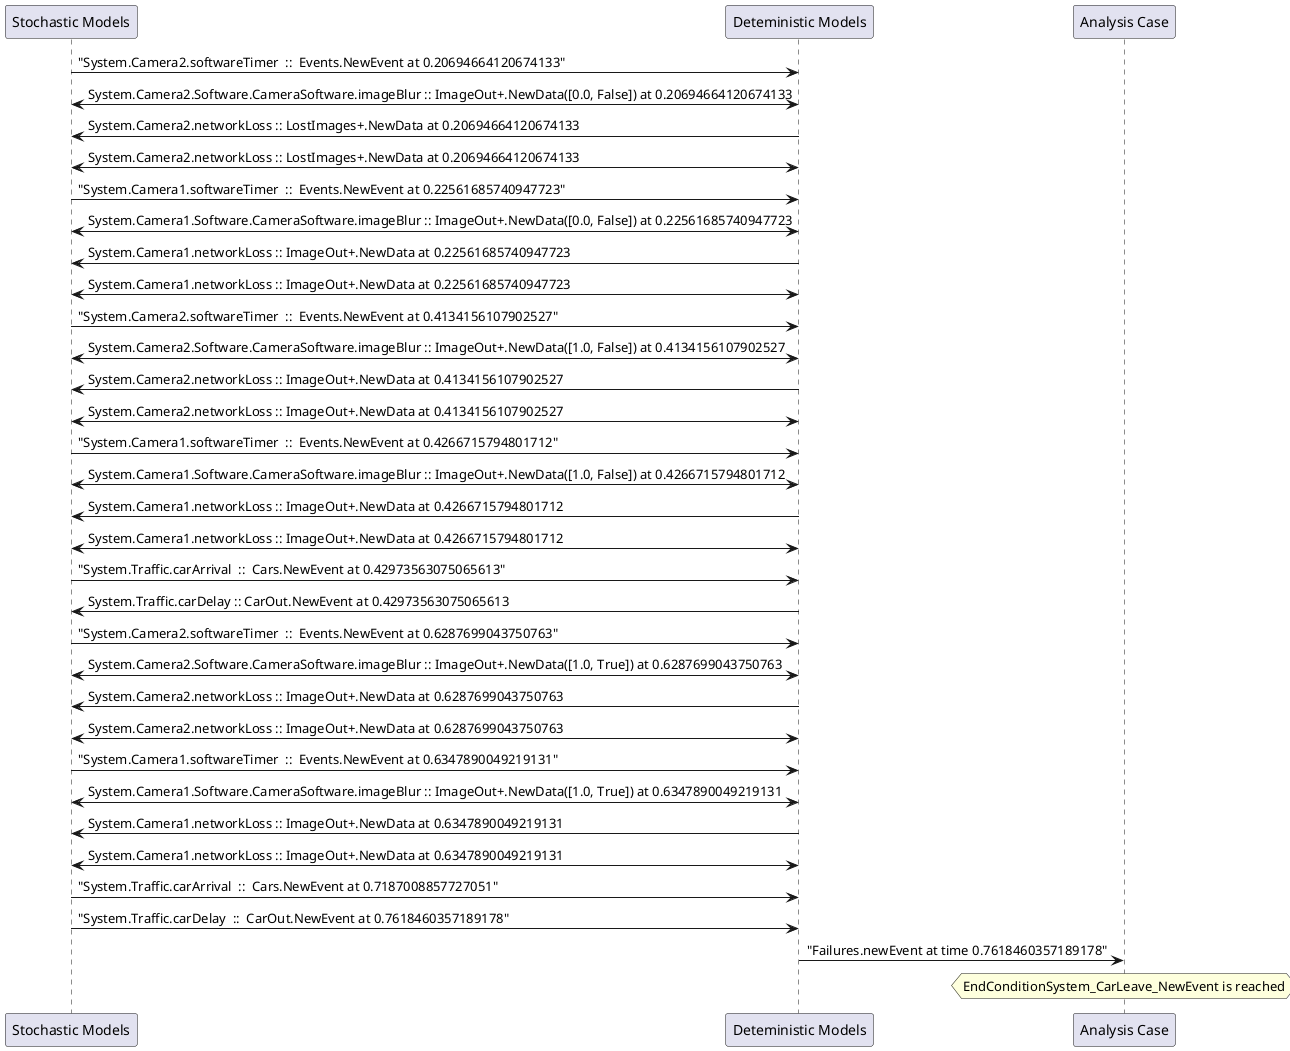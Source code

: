 
	@startuml
	participant "Stochastic Models" as stochmodel
	participant "Deteministic Models" as detmodel
	participant "Analysis Case" as analysis
	{8741_stop} stochmodel -> detmodel : "System.Camera2.softwareTimer  ::  Events.NewEvent at 0.20694664120674133"
detmodel <-> stochmodel : System.Camera2.Software.CameraSoftware.imageBlur :: ImageOut+.NewData([0.0, False]) at 0.20694664120674133
detmodel -> stochmodel : System.Camera2.networkLoss :: LostImages+.NewData at 0.20694664120674133
detmodel <-> stochmodel : System.Camera2.networkLoss :: LostImages+.NewData at 0.20694664120674133
{8726_stop} stochmodel -> detmodel : "System.Camera1.softwareTimer  ::  Events.NewEvent at 0.22561685740947723"
detmodel <-> stochmodel : System.Camera1.Software.CameraSoftware.imageBlur :: ImageOut+.NewData([0.0, False]) at 0.22561685740947723
detmodel -> stochmodel : System.Camera1.networkLoss :: ImageOut+.NewData at 0.22561685740947723
detmodel <-> stochmodel : System.Camera1.networkLoss :: ImageOut+.NewData at 0.22561685740947723
{8742_stop} stochmodel -> detmodel : "System.Camera2.softwareTimer  ::  Events.NewEvent at 0.4134156107902527"
detmodel <-> stochmodel : System.Camera2.Software.CameraSoftware.imageBlur :: ImageOut+.NewData([1.0, False]) at 0.4134156107902527
detmodel -> stochmodel : System.Camera2.networkLoss :: ImageOut+.NewData at 0.4134156107902527
detmodel <-> stochmodel : System.Camera2.networkLoss :: ImageOut+.NewData at 0.4134156107902527
{8727_stop} stochmodel -> detmodel : "System.Camera1.softwareTimer  ::  Events.NewEvent at 0.4266715794801712"
detmodel <-> stochmodel : System.Camera1.Software.CameraSoftware.imageBlur :: ImageOut+.NewData([1.0, False]) at 0.4266715794801712
detmodel -> stochmodel : System.Camera1.networkLoss :: ImageOut+.NewData at 0.4266715794801712
detmodel <-> stochmodel : System.Camera1.networkLoss :: ImageOut+.NewData at 0.4266715794801712
{8756_stop} stochmodel -> detmodel : "System.Traffic.carArrival  ::  Cars.NewEvent at 0.42973563075065613"
{8769_start} detmodel -> stochmodel : System.Traffic.carDelay :: CarOut.NewEvent at 0.42973563075065613
{8743_stop} stochmodel -> detmodel : "System.Camera2.softwareTimer  ::  Events.NewEvent at 0.6287699043750763"
detmodel <-> stochmodel : System.Camera2.Software.CameraSoftware.imageBlur :: ImageOut+.NewData([1.0, True]) at 0.6287699043750763
detmodel -> stochmodel : System.Camera2.networkLoss :: ImageOut+.NewData at 0.6287699043750763
detmodel <-> stochmodel : System.Camera2.networkLoss :: ImageOut+.NewData at 0.6287699043750763
{8728_stop} stochmodel -> detmodel : "System.Camera1.softwareTimer  ::  Events.NewEvent at 0.6347890049219131"
detmodel <-> stochmodel : System.Camera1.Software.CameraSoftware.imageBlur :: ImageOut+.NewData([1.0, True]) at 0.6347890049219131
detmodel -> stochmodel : System.Camera1.networkLoss :: ImageOut+.NewData at 0.6347890049219131
detmodel <-> stochmodel : System.Camera1.networkLoss :: ImageOut+.NewData at 0.6347890049219131
{8757_stop} stochmodel -> detmodel : "System.Traffic.carArrival  ::  Cars.NewEvent at 0.7187008857727051"
{8769_stop} stochmodel -> detmodel : "System.Traffic.carDelay  ::  CarOut.NewEvent at 0.7618460357189178"
{8769_start} <-> {8769_stop} : delay
detmodel -> analysis : "Failures.newEvent at time 0.7618460357189178"
hnote over analysis 
EndConditionSystem_CarLeave_NewEvent is reached
endnote
@enduml